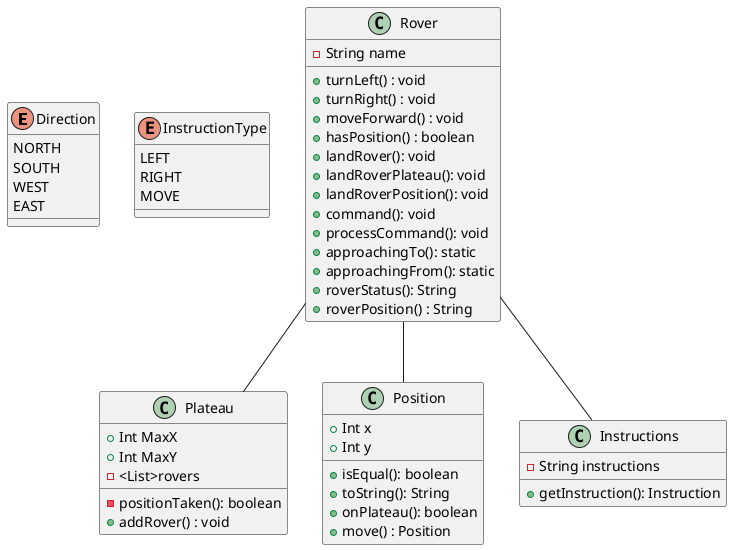 @startuml

enum Direction {
    NORTH
    SOUTH
    WEST
    EAST
}

enum InstructionType {
    LEFT
    RIGHT
    MOVE
}

class Plateau {
    + Int MaxX
    + Int MaxY
    -<List>rovers

    -positionTaken(): boolean
    +addRover() : void
}

class Position {
    + Int x
    + Int y

    +isEqual(): boolean
    +toString(): String
    +onPlateau(): boolean
    +move() : Position
}

class Instructions{
    -String instructions
    +getInstruction(): Instruction

}

class Rover{
    -String name
    +turnLeft() : void
    +turnRight() : void
    +moveForward() : void
    +hasPosition() : boolean
    +landRover(): void
    +landRoverPlateau(): void
    +landRoverPosition(): void
    +command(): void
    +processCommand(): void
    +approachingTo(): static
    +approachingFrom(): static
    +roverStatus(): String
    +roverPosition() : String
}

Rover--Instructions
Rover--Position
Rover--Plateau



@enduml
